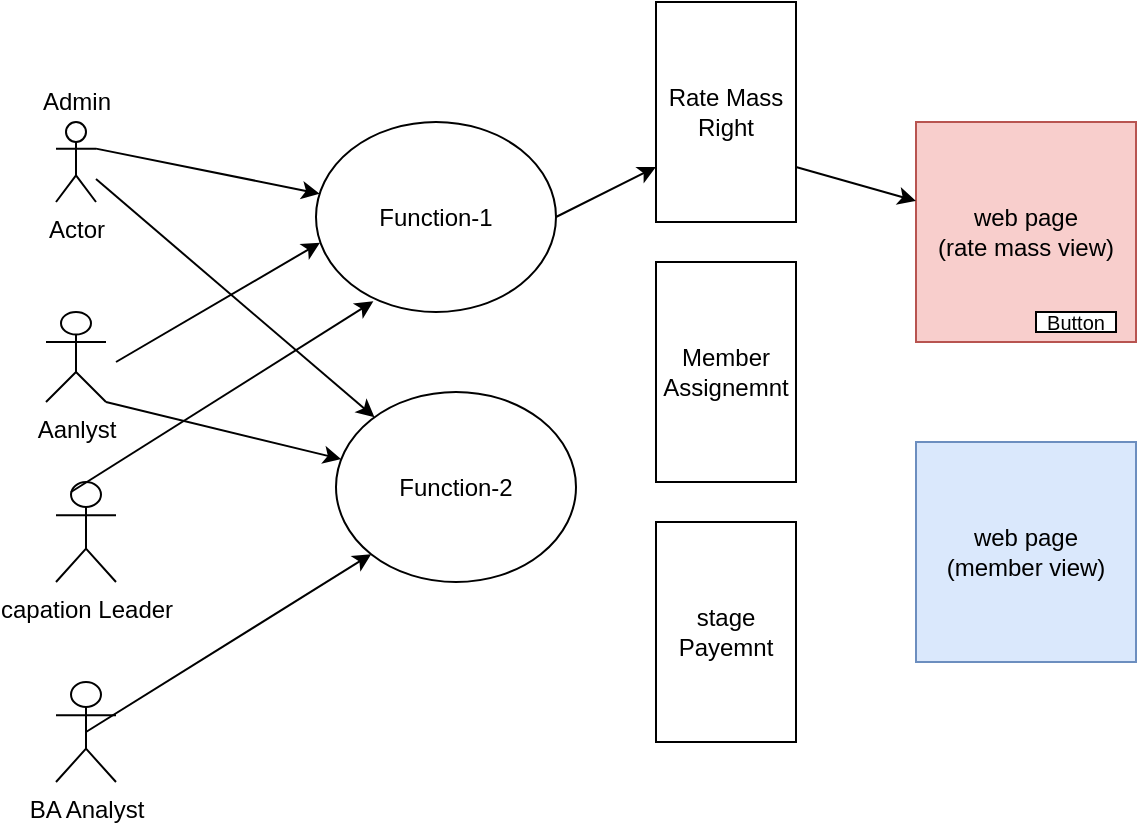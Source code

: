 <mxfile version="13.7.3" type="github">
  <diagram id="0ekEjx-oGXe7x_7fYvuI" name="Page-1">
    <mxGraphModel dx="782" dy="446" grid="1" gridSize="10" guides="1" tooltips="1" connect="1" arrows="1" fold="1" page="1" pageScale="1" pageWidth="850" pageHeight="1100" math="0" shadow="0">
      <root>
        <mxCell id="0" />
        <mxCell id="1" parent="0" />
        <mxCell id="ctksGWh81Kf0tGHP2yHL-2" value="web page&lt;br&gt;(rate mass view)" style="whiteSpace=wrap;html=1;aspect=fixed;fillColor=#f8cecc;strokeColor=#b85450;" vertex="1" parent="1">
          <mxGeometry x="640" y="480" width="110" height="110" as="geometry" />
        </mxCell>
        <mxCell id="ctksGWh81Kf0tGHP2yHL-4" value="Rate Mass&lt;br&gt;Right" style="rounded=0;whiteSpace=wrap;html=1;" vertex="1" parent="1">
          <mxGeometry x="510" y="420" width="70" height="110" as="geometry" />
        </mxCell>
        <mxCell id="ctksGWh81Kf0tGHP2yHL-5" value="Actor" style="shape=umlActor;verticalLabelPosition=bottom;verticalAlign=top;html=1;outlineConnect=0;" vertex="1" parent="1">
          <mxGeometry x="210" y="480" width="20" height="40" as="geometry" />
        </mxCell>
        <mxCell id="ctksGWh81Kf0tGHP2yHL-6" value="Admin" style="text;html=1;align=center;verticalAlign=middle;resizable=0;points=[];autosize=1;" vertex="1" parent="1">
          <mxGeometry x="195" y="460" width="50" height="20" as="geometry" />
        </mxCell>
        <mxCell id="ctksGWh81Kf0tGHP2yHL-7" value="Function-1" style="ellipse;whiteSpace=wrap;html=1;" vertex="1" parent="1">
          <mxGeometry x="340" y="480" width="120" height="95" as="geometry" />
        </mxCell>
        <mxCell id="ctksGWh81Kf0tGHP2yHL-9" value="Aanlyst" style="shape=umlActor;verticalLabelPosition=bottom;verticalAlign=top;html=1;outlineConnect=0;" vertex="1" parent="1">
          <mxGeometry x="205" y="575" width="30" height="45" as="geometry" />
        </mxCell>
        <mxCell id="ctksGWh81Kf0tGHP2yHL-10" value="capation Leader" style="shape=umlActor;verticalLabelPosition=bottom;verticalAlign=top;html=1;outlineConnect=0;" vertex="1" parent="1">
          <mxGeometry x="210" y="660" width="30" height="50" as="geometry" />
        </mxCell>
        <mxCell id="ctksGWh81Kf0tGHP2yHL-13" value="" style="endArrow=classic;html=1;exitX=1;exitY=0.333;exitDx=0;exitDy=0;exitPerimeter=0;" edge="1" parent="1" source="ctksGWh81Kf0tGHP2yHL-5" target="ctksGWh81Kf0tGHP2yHL-7">
          <mxGeometry width="50" height="50" relative="1" as="geometry">
            <mxPoint x="380" y="650" as="sourcePoint" />
            <mxPoint x="430" y="600" as="targetPoint" />
          </mxGeometry>
        </mxCell>
        <mxCell id="ctksGWh81Kf0tGHP2yHL-14" value="" style="endArrow=classic;html=1;entryX=0.017;entryY=0.635;entryDx=0;entryDy=0;entryPerimeter=0;" edge="1" parent="1" target="ctksGWh81Kf0tGHP2yHL-7">
          <mxGeometry width="50" height="50" relative="1" as="geometry">
            <mxPoint x="240" y="600" as="sourcePoint" />
            <mxPoint x="430" y="600" as="targetPoint" />
          </mxGeometry>
        </mxCell>
        <mxCell id="ctksGWh81Kf0tGHP2yHL-15" value="" style="endArrow=classic;html=1;exitX=0.25;exitY=0.1;exitDx=0;exitDy=0;exitPerimeter=0;entryX=0.239;entryY=0.944;entryDx=0;entryDy=0;entryPerimeter=0;" edge="1" parent="1" source="ctksGWh81Kf0tGHP2yHL-10" target="ctksGWh81Kf0tGHP2yHL-7">
          <mxGeometry width="50" height="50" relative="1" as="geometry">
            <mxPoint x="380" y="650" as="sourcePoint" />
            <mxPoint x="430" y="600" as="targetPoint" />
          </mxGeometry>
        </mxCell>
        <mxCell id="ctksGWh81Kf0tGHP2yHL-16" value="Member Assignemnt" style="rounded=0;whiteSpace=wrap;html=1;" vertex="1" parent="1">
          <mxGeometry x="510" y="550" width="70" height="110" as="geometry" />
        </mxCell>
        <mxCell id="ctksGWh81Kf0tGHP2yHL-17" value="stage Payemnt" style="rounded=0;whiteSpace=wrap;html=1;" vertex="1" parent="1">
          <mxGeometry x="510" y="680" width="70" height="110" as="geometry" />
        </mxCell>
        <mxCell id="ctksGWh81Kf0tGHP2yHL-18" value="Function-2" style="ellipse;whiteSpace=wrap;html=1;" vertex="1" parent="1">
          <mxGeometry x="350" y="615" width="120" height="95" as="geometry" />
        </mxCell>
        <mxCell id="ctksGWh81Kf0tGHP2yHL-19" value="" style="endArrow=classic;html=1;exitX=1;exitY=1;exitDx=0;exitDy=0;exitPerimeter=0;" edge="1" parent="1" source="ctksGWh81Kf0tGHP2yHL-9" target="ctksGWh81Kf0tGHP2yHL-18">
          <mxGeometry width="50" height="50" relative="1" as="geometry">
            <mxPoint x="380" y="650" as="sourcePoint" />
            <mxPoint x="430" y="600" as="targetPoint" />
          </mxGeometry>
        </mxCell>
        <mxCell id="ctksGWh81Kf0tGHP2yHL-21" value="BA Analyst" style="shape=umlActor;verticalLabelPosition=bottom;verticalAlign=top;html=1;outlineConnect=0;" vertex="1" parent="1">
          <mxGeometry x="210" y="760" width="30" height="50" as="geometry" />
        </mxCell>
        <mxCell id="ctksGWh81Kf0tGHP2yHL-25" value="" style="endArrow=classic;html=1;exitX=0.5;exitY=0.5;exitDx=0;exitDy=0;exitPerimeter=0;entryX=0;entryY=1;entryDx=0;entryDy=0;" edge="1" parent="1" source="ctksGWh81Kf0tGHP2yHL-21" target="ctksGWh81Kf0tGHP2yHL-18">
          <mxGeometry width="50" height="50" relative="1" as="geometry">
            <mxPoint x="380" y="650" as="sourcePoint" />
            <mxPoint x="430" y="600" as="targetPoint" />
          </mxGeometry>
        </mxCell>
        <mxCell id="ctksGWh81Kf0tGHP2yHL-26" value="web page&lt;br&gt;(member view)" style="whiteSpace=wrap;html=1;aspect=fixed;fillColor=#dae8fc;strokeColor=#6c8ebf;" vertex="1" parent="1">
          <mxGeometry x="640" y="640" width="110" height="110" as="geometry" />
        </mxCell>
        <mxCell id="ctksGWh81Kf0tGHP2yHL-27" value="&lt;font style=&quot;font-size: 10px&quot;&gt;Button&lt;/font&gt;" style="rounded=0;whiteSpace=wrap;html=1;" vertex="1" parent="1">
          <mxGeometry x="700" y="575" width="40" height="10" as="geometry" />
        </mxCell>
        <mxCell id="ctksGWh81Kf0tGHP2yHL-28" value="" style="endArrow=classic;html=1;exitX=1;exitY=0.5;exitDx=0;exitDy=0;entryX=0;entryY=0.75;entryDx=0;entryDy=0;" edge="1" parent="1" source="ctksGWh81Kf0tGHP2yHL-7" target="ctksGWh81Kf0tGHP2yHL-4">
          <mxGeometry width="50" height="50" relative="1" as="geometry">
            <mxPoint x="380" y="710" as="sourcePoint" />
            <mxPoint x="430" y="660" as="targetPoint" />
          </mxGeometry>
        </mxCell>
        <mxCell id="ctksGWh81Kf0tGHP2yHL-29" value="" style="endArrow=classic;html=1;" edge="1" parent="1" source="ctksGWh81Kf0tGHP2yHL-5" target="ctksGWh81Kf0tGHP2yHL-18">
          <mxGeometry width="50" height="50" relative="1" as="geometry">
            <mxPoint x="380" y="710" as="sourcePoint" />
            <mxPoint x="430" y="660" as="targetPoint" />
          </mxGeometry>
        </mxCell>
        <mxCell id="ctksGWh81Kf0tGHP2yHL-30" value="" style="endArrow=classic;html=1;exitX=1;exitY=0.75;exitDx=0;exitDy=0;" edge="1" parent="1" source="ctksGWh81Kf0tGHP2yHL-4" target="ctksGWh81Kf0tGHP2yHL-2">
          <mxGeometry width="50" height="50" relative="1" as="geometry">
            <mxPoint x="380" y="710" as="sourcePoint" />
            <mxPoint x="430" y="660" as="targetPoint" />
          </mxGeometry>
        </mxCell>
      </root>
    </mxGraphModel>
  </diagram>
</mxfile>
